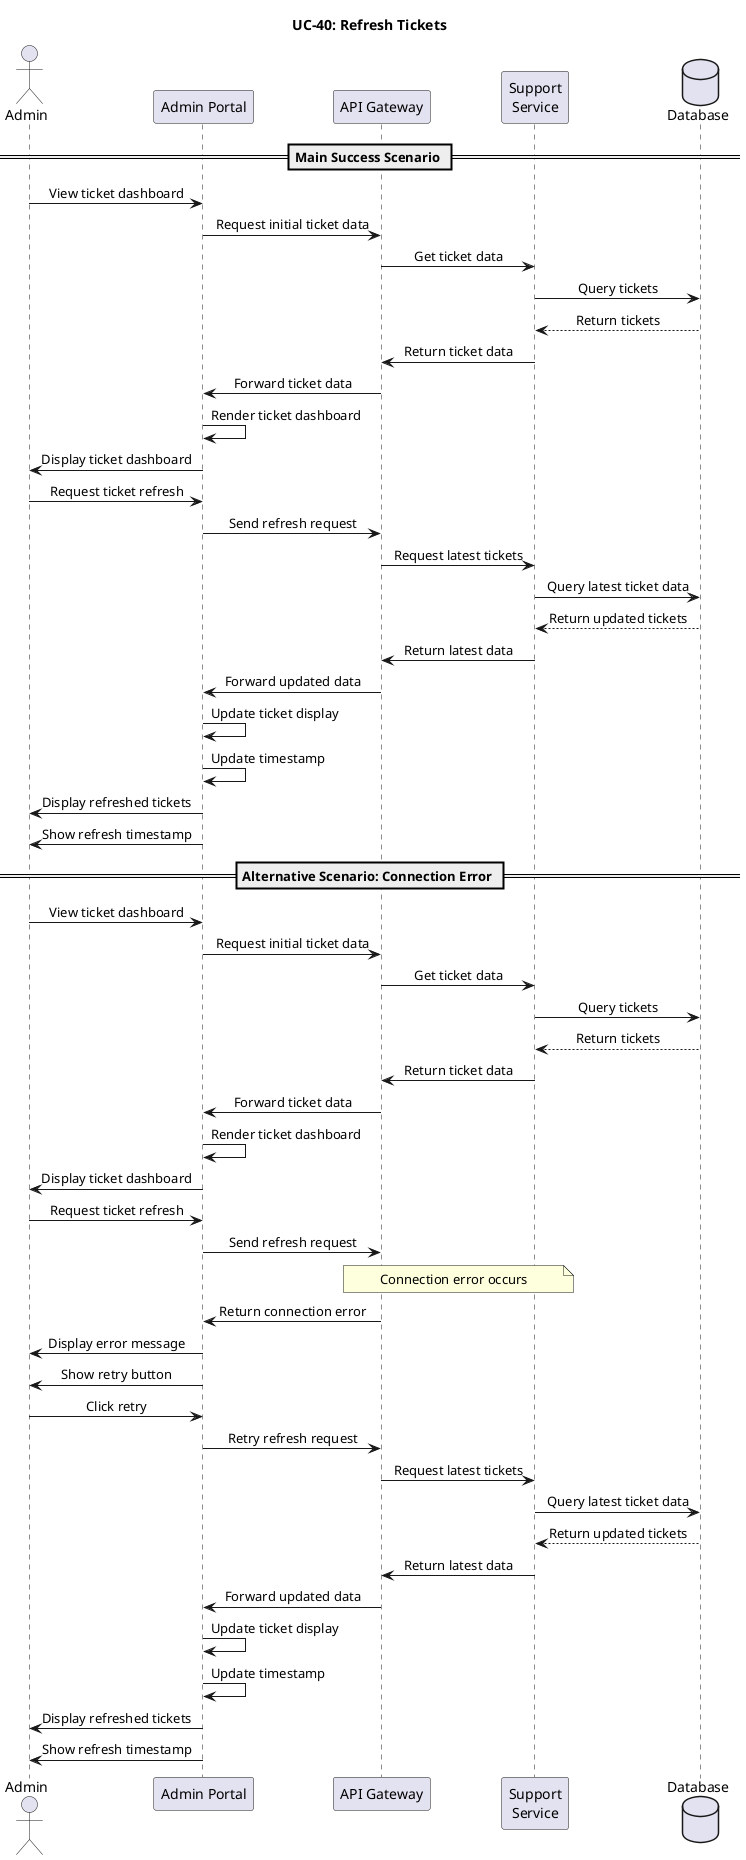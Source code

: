@startuml UC40-RefreshTickets

skinparam sequenceMessageAlign center
skinparam backgroundColor white
skinparam handwritten false

title "UC-40: Refresh Tickets"

actor "Admin" as admin
participant "Admin Portal" as portal
participant "API Gateway" as gateway
participant "Support\nService" as supportService
database "Database" as db

== Main Success Scenario ==

admin -> portal: View ticket dashboard
portal -> gateway: Request initial ticket data
gateway -> supportService: Get ticket data
supportService -> db: Query tickets
db --> supportService: Return tickets
supportService -> gateway: Return ticket data
gateway -> portal: Forward ticket data

portal -> portal: Render ticket dashboard
portal -> admin: Display ticket dashboard

admin -> portal: Request ticket refresh
portal -> gateway: Send refresh request
gateway -> supportService: Request latest tickets

supportService -> db: Query latest ticket data
db --> supportService: Return updated tickets
supportService -> gateway: Return latest data
gateway -> portal: Forward updated data

portal -> portal: Update ticket display
portal -> portal: Update timestamp
portal -> admin: Display refreshed tickets
portal -> admin: Show refresh timestamp

== Alternative Scenario: Connection Error ==

admin -> portal: View ticket dashboard
portal -> gateway: Request initial ticket data
gateway -> supportService: Get ticket data
supportService -> db: Query tickets
db --> supportService: Return tickets
supportService -> gateway: Return ticket data
gateway -> portal: Forward ticket data

portal -> portal: Render ticket dashboard
portal -> admin: Display ticket dashboard

admin -> portal: Request ticket refresh
portal -> gateway: Send refresh request

note over gateway, supportService: Connection error occurs

gateway -> portal: Return connection error
portal -> admin: Display error message
portal -> admin: Show retry button

admin -> portal: Click retry
portal -> gateway: Retry refresh request
gateway -> supportService: Request latest tickets
supportService -> db: Query latest ticket data
db --> supportService: Return updated tickets
supportService -> gateway: Return latest data
gateway -> portal: Forward updated data

portal -> portal: Update ticket display
portal -> portal: Update timestamp
portal -> admin: Display refreshed tickets
portal -> admin: Show refresh timestamp

@enduml 